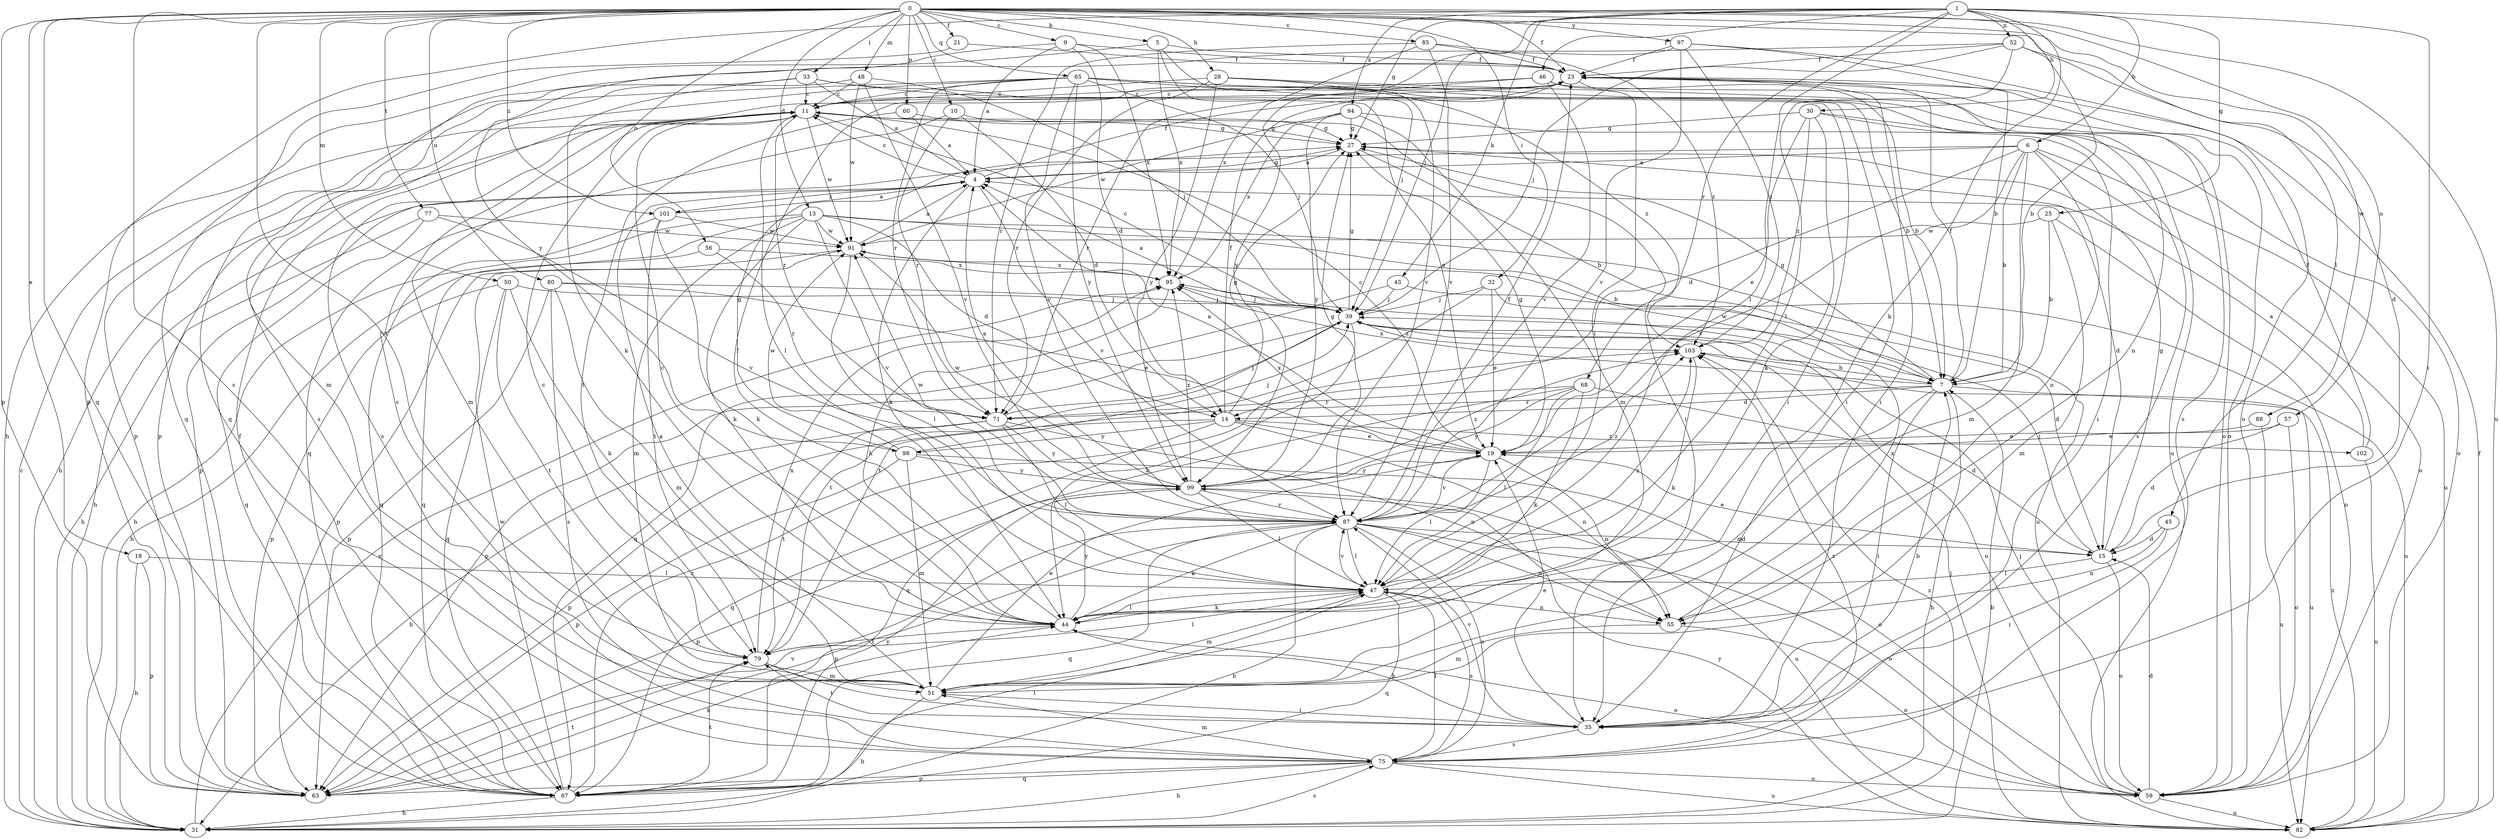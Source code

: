 strict digraph  {
0;
1;
4;
5;
6;
7;
9;
10;
11;
13;
14;
15;
18;
19;
21;
23;
25;
27;
28;
30;
31;
32;
33;
35;
39;
43;
44;
45;
46;
47;
48;
50;
51;
52;
55;
56;
57;
59;
60;
63;
65;
67;
68;
71;
75;
77;
79;
80;
82;
85;
87;
88;
91;
94;
95;
97;
98;
99;
101;
102;
103;
0 -> 5  [label=b];
0 -> 9  [label=c];
0 -> 10  [label=c];
0 -> 13  [label=d];
0 -> 18  [label=e];
0 -> 21  [label=f];
0 -> 23  [label=f];
0 -> 28  [label=h];
0 -> 32  [label=i];
0 -> 33  [label=i];
0 -> 45  [label=l];
0 -> 48  [label=m];
0 -> 50  [label=m];
0 -> 56  [label=o];
0 -> 57  [label=o];
0 -> 60  [label=p];
0 -> 63  [label=p];
0 -> 65  [label=q];
0 -> 67  [label=q];
0 -> 75  [label=s];
0 -> 77  [label=t];
0 -> 79  [label=t];
0 -> 80  [label=u];
0 -> 82  [label=u];
0 -> 85  [label=v];
0 -> 88  [label=w];
0 -> 97  [label=y];
0 -> 101  [label=z];
1 -> 6  [label=b];
1 -> 25  [label=g];
1 -> 27  [label=g];
1 -> 30  [label=h];
1 -> 35  [label=i];
1 -> 39  [label=j];
1 -> 43  [label=k];
1 -> 44  [label=k];
1 -> 46  [label=l];
1 -> 47  [label=l];
1 -> 52  [label=n];
1 -> 63  [label=p];
1 -> 68  [label=r];
1 -> 94  [label=x];
4 -> 11  [label=c];
4 -> 23  [label=f];
4 -> 27  [label=g];
4 -> 31  [label=h];
4 -> 44  [label=k];
4 -> 87  [label=v];
4 -> 101  [label=z];
5 -> 23  [label=f];
5 -> 31  [label=h];
5 -> 39  [label=j];
5 -> 87  [label=v];
5 -> 95  [label=x];
6 -> 4  [label=a];
6 -> 7  [label=b];
6 -> 14  [label=d];
6 -> 51  [label=m];
6 -> 55  [label=n];
6 -> 59  [label=o];
6 -> 63  [label=p];
6 -> 82  [label=u];
6 -> 87  [label=v];
7 -> 14  [label=d];
7 -> 23  [label=f];
7 -> 27  [label=g];
7 -> 31  [label=h];
7 -> 35  [label=i];
7 -> 51  [label=m];
7 -> 71  [label=r];
7 -> 82  [label=u];
7 -> 91  [label=w];
7 -> 95  [label=x];
9 -> 4  [label=a];
9 -> 14  [label=d];
9 -> 23  [label=f];
9 -> 95  [label=x];
9 -> 98  [label=y];
10 -> 14  [label=d];
10 -> 27  [label=g];
10 -> 67  [label=q];
10 -> 71  [label=r];
11 -> 27  [label=g];
11 -> 31  [label=h];
11 -> 35  [label=i];
11 -> 47  [label=l];
11 -> 51  [label=m];
11 -> 71  [label=r];
11 -> 75  [label=s];
11 -> 91  [label=w];
13 -> 7  [label=b];
13 -> 14  [label=d];
13 -> 31  [label=h];
13 -> 44  [label=k];
13 -> 51  [label=m];
13 -> 67  [label=q];
13 -> 82  [label=u];
13 -> 87  [label=v];
13 -> 91  [label=w];
14 -> 19  [label=e];
14 -> 23  [label=f];
14 -> 27  [label=g];
14 -> 55  [label=n];
14 -> 63  [label=p];
14 -> 67  [label=q];
14 -> 98  [label=y];
14 -> 102  [label=z];
15 -> 19  [label=e];
15 -> 27  [label=g];
15 -> 39  [label=j];
15 -> 47  [label=l];
15 -> 59  [label=o];
18 -> 31  [label=h];
18 -> 47  [label=l];
18 -> 63  [label=p];
19 -> 4  [label=a];
19 -> 11  [label=c];
19 -> 27  [label=g];
19 -> 47  [label=l];
19 -> 55  [label=n];
19 -> 87  [label=v];
19 -> 95  [label=x];
19 -> 99  [label=y];
21 -> 23  [label=f];
21 -> 67  [label=q];
23 -> 11  [label=c];
23 -> 35  [label=i];
23 -> 47  [label=l];
23 -> 59  [label=o];
25 -> 7  [label=b];
25 -> 51  [label=m];
25 -> 59  [label=o];
25 -> 91  [label=w];
27 -> 4  [label=a];
27 -> 7  [label=b];
27 -> 15  [label=d];
28 -> 11  [label=c];
28 -> 59  [label=o];
28 -> 71  [label=r];
28 -> 82  [label=u];
28 -> 99  [label=y];
28 -> 103  [label=z];
30 -> 19  [label=e];
30 -> 27  [label=g];
30 -> 44  [label=k];
30 -> 59  [label=o];
30 -> 75  [label=s];
30 -> 103  [label=z];
31 -> 7  [label=b];
31 -> 11  [label=c];
31 -> 75  [label=s];
31 -> 95  [label=x];
31 -> 103  [label=z];
32 -> 15  [label=d];
32 -> 19  [label=e];
32 -> 39  [label=j];
32 -> 79  [label=t];
33 -> 4  [label=a];
33 -> 11  [label=c];
33 -> 19  [label=e];
33 -> 35  [label=i];
33 -> 44  [label=k];
33 -> 63  [label=p];
35 -> 7  [label=b];
35 -> 19  [label=e];
35 -> 44  [label=k];
35 -> 75  [label=s];
35 -> 79  [label=t];
35 -> 87  [label=v];
39 -> 4  [label=a];
39 -> 11  [label=c];
39 -> 27  [label=g];
39 -> 44  [label=k];
39 -> 59  [label=o];
39 -> 63  [label=p];
39 -> 79  [label=t];
39 -> 103  [label=z];
43 -> 39  [label=j];
43 -> 67  [label=q];
43 -> 82  [label=u];
44 -> 11  [label=c];
44 -> 23  [label=f];
44 -> 47  [label=l];
44 -> 59  [label=o];
44 -> 79  [label=t];
44 -> 99  [label=y];
45 -> 15  [label=d];
45 -> 35  [label=i];
45 -> 55  [label=n];
46 -> 7  [label=b];
46 -> 11  [label=c];
46 -> 71  [label=r];
46 -> 75  [label=s];
46 -> 87  [label=v];
47 -> 44  [label=k];
47 -> 51  [label=m];
47 -> 55  [label=n];
47 -> 67  [label=q];
47 -> 75  [label=s];
47 -> 87  [label=v];
47 -> 103  [label=z];
48 -> 11  [label=c];
48 -> 39  [label=j];
48 -> 51  [label=m];
48 -> 87  [label=v];
48 -> 91  [label=w];
50 -> 39  [label=j];
50 -> 44  [label=k];
50 -> 63  [label=p];
50 -> 67  [label=q];
50 -> 79  [label=t];
51 -> 4  [label=a];
51 -> 11  [label=c];
51 -> 19  [label=e];
51 -> 31  [label=h];
51 -> 35  [label=i];
52 -> 7  [label=b];
52 -> 15  [label=d];
52 -> 23  [label=f];
52 -> 39  [label=j];
52 -> 47  [label=l];
52 -> 67  [label=q];
55 -> 51  [label=m];
55 -> 59  [label=o];
55 -> 95  [label=x];
56 -> 31  [label=h];
56 -> 71  [label=r];
56 -> 95  [label=x];
57 -> 15  [label=d];
57 -> 19  [label=e];
57 -> 59  [label=o];
59 -> 15  [label=d];
59 -> 39  [label=j];
59 -> 82  [label=u];
60 -> 4  [label=a];
60 -> 27  [label=g];
60 -> 79  [label=t];
63 -> 44  [label=k];
63 -> 79  [label=t];
63 -> 87  [label=v];
65 -> 7  [label=b];
65 -> 11  [label=c];
65 -> 35  [label=i];
65 -> 39  [label=j];
65 -> 55  [label=n];
65 -> 63  [label=p];
65 -> 71  [label=r];
65 -> 75  [label=s];
65 -> 87  [label=v];
65 -> 99  [label=y];
67 -> 23  [label=f];
67 -> 31  [label=h];
67 -> 47  [label=l];
67 -> 79  [label=t];
67 -> 91  [label=w];
67 -> 99  [label=y];
67 -> 103  [label=z];
68 -> 15  [label=d];
68 -> 44  [label=k];
68 -> 47  [label=l];
68 -> 67  [label=q];
68 -> 71  [label=r];
68 -> 99  [label=y];
71 -> 31  [label=h];
71 -> 39  [label=j];
71 -> 47  [label=l];
71 -> 55  [label=n];
71 -> 79  [label=t];
71 -> 99  [label=y];
75 -> 31  [label=h];
75 -> 47  [label=l];
75 -> 51  [label=m];
75 -> 59  [label=o];
75 -> 63  [label=p];
75 -> 67  [label=q];
75 -> 82  [label=u];
75 -> 103  [label=z];
77 -> 31  [label=h];
77 -> 67  [label=q];
77 -> 87  [label=v];
77 -> 91  [label=w];
79 -> 11  [label=c];
79 -> 35  [label=i];
79 -> 47  [label=l];
79 -> 51  [label=m];
79 -> 95  [label=x];
80 -> 19  [label=e];
80 -> 39  [label=j];
80 -> 51  [label=m];
80 -> 63  [label=p];
80 -> 75  [label=s];
82 -> 23  [label=f];
82 -> 39  [label=j];
82 -> 99  [label=y];
82 -> 103  [label=z];
85 -> 23  [label=f];
85 -> 71  [label=r];
85 -> 87  [label=v];
85 -> 95  [label=x];
85 -> 103  [label=z];
87 -> 15  [label=d];
87 -> 23  [label=f];
87 -> 31  [label=h];
87 -> 44  [label=k];
87 -> 47  [label=l];
87 -> 55  [label=n];
87 -> 59  [label=o];
87 -> 63  [label=p];
87 -> 67  [label=q];
87 -> 75  [label=s];
87 -> 91  [label=w];
87 -> 103  [label=z];
88 -> 19  [label=e];
88 -> 82  [label=u];
91 -> 4  [label=a];
91 -> 47  [label=l];
91 -> 63  [label=p];
91 -> 95  [label=x];
94 -> 27  [label=g];
94 -> 35  [label=i];
94 -> 51  [label=m];
94 -> 91  [label=w];
94 -> 95  [label=x];
94 -> 99  [label=y];
95 -> 39  [label=j];
95 -> 44  [label=k];
97 -> 7  [label=b];
97 -> 23  [label=f];
97 -> 59  [label=o];
97 -> 87  [label=v];
97 -> 99  [label=y];
97 -> 103  [label=z];
98 -> 27  [label=g];
98 -> 39  [label=j];
98 -> 51  [label=m];
98 -> 59  [label=o];
98 -> 63  [label=p];
98 -> 91  [label=w];
98 -> 99  [label=y];
99 -> 4  [label=a];
99 -> 27  [label=g];
99 -> 47  [label=l];
99 -> 63  [label=p];
99 -> 82  [label=u];
99 -> 87  [label=v];
99 -> 91  [label=w];
99 -> 95  [label=x];
99 -> 103  [label=z];
101 -> 4  [label=a];
101 -> 44  [label=k];
101 -> 67  [label=q];
101 -> 79  [label=t];
101 -> 91  [label=w];
102 -> 4  [label=a];
102 -> 23  [label=f];
102 -> 82  [label=u];
103 -> 7  [label=b];
103 -> 44  [label=k];
}
